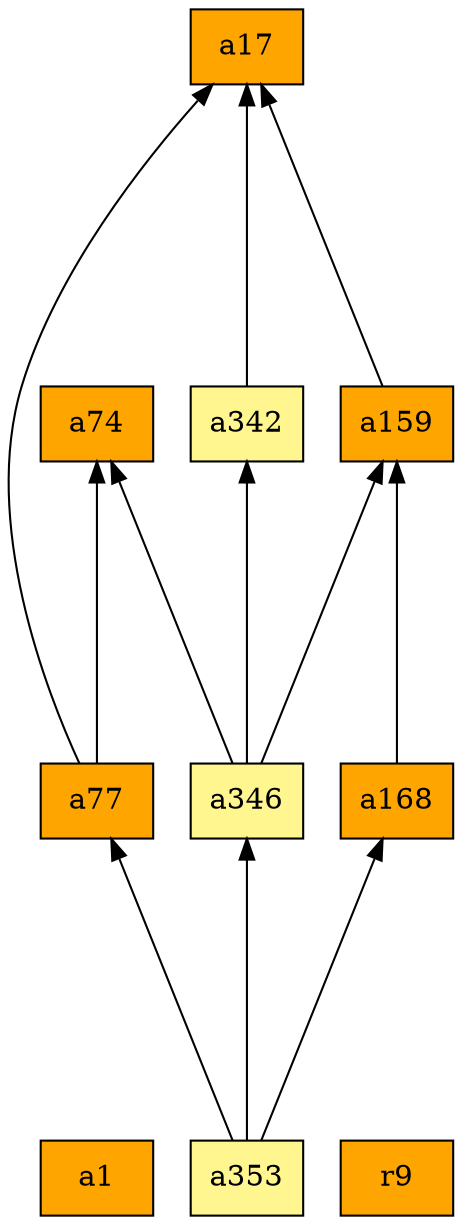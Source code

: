digraph G {
rankdir=BT;ranksep="2.0";
"a1" [shape=record,fillcolor=orange,style=filled,label="{a1}"];
"a74" [shape=record,fillcolor=orange,style=filled,label="{a74}"];
"a342" [shape=record,fillcolor=khaki1,style=filled,label="{a342}"];
"a353" [shape=record,fillcolor=khaki1,style=filled,label="{a353}"];
"a17" [shape=record,fillcolor=orange,style=filled,label="{a17}"];
"a77" [shape=record,fillcolor=orange,style=filled,label="{a77}"];
"a159" [shape=record,fillcolor=orange,style=filled,label="{a159}"];
"r9" [shape=record,fillcolor=orange,style=filled,label="{r9}"];
"a346" [shape=record,fillcolor=khaki1,style=filled,label="{a346}"];
"a168" [shape=record,fillcolor=orange,style=filled,label="{a168}"];
"a342" -> "a17"
"a353" -> "a77"
"a353" -> "a346"
"a353" -> "a168"
"a77" -> "a74"
"a77" -> "a17"
"a159" -> "a17"
"a346" -> "a342"
"a346" -> "a159"
"a346" -> "a74"
"a168" -> "a159"
}